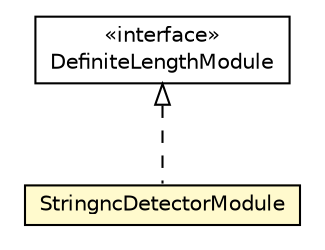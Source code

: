 #!/usr/local/bin/dot
#
# Class diagram 
# Generated by UMLGraph version 5.1 (http://www.umlgraph.org/)
#

digraph G {
	edge [fontname="Helvetica",fontsize=10,labelfontname="Helvetica",labelfontsize=10];
	node [fontname="Helvetica",fontsize=10,shape=plaintext];
	nodesep=0.25;
	ranksep=0.5;
	// com.gc.iotools.fmt.detect.wzf.StringncDetectorModule
	c604 [label=<<table title="com.gc.iotools.fmt.detect.wzf.StringncDetectorModule" border="0" cellborder="1" cellspacing="0" cellpadding="2" port="p" bgcolor="lemonChiffon" href="./StringncDetectorModule.html">
		<tr><td><table border="0" cellspacing="0" cellpadding="1">
<tr><td align="center" balign="center"> StringncDetectorModule </td></tr>
		</table></td></tr>
		</table>>, fontname="Helvetica", fontcolor="black", fontsize=10.0];
	// com.gc.iotools.fmt.detect.wzf.DefiniteLengthModule
	c605 [label=<<table title="com.gc.iotools.fmt.detect.wzf.DefiniteLengthModule" border="0" cellborder="1" cellspacing="0" cellpadding="2" port="p" href="./DefiniteLengthModule.html">
		<tr><td><table border="0" cellspacing="0" cellpadding="1">
<tr><td align="center" balign="center"> &#171;interface&#187; </td></tr>
<tr><td align="center" balign="center"> DefiniteLengthModule </td></tr>
		</table></td></tr>
		</table>>, fontname="Helvetica", fontcolor="black", fontsize=10.0];
	//com.gc.iotools.fmt.detect.wzf.StringncDetectorModule implements com.gc.iotools.fmt.detect.wzf.DefiniteLengthModule
	c605:p -> c604:p [dir=back,arrowtail=empty,style=dashed];
}

